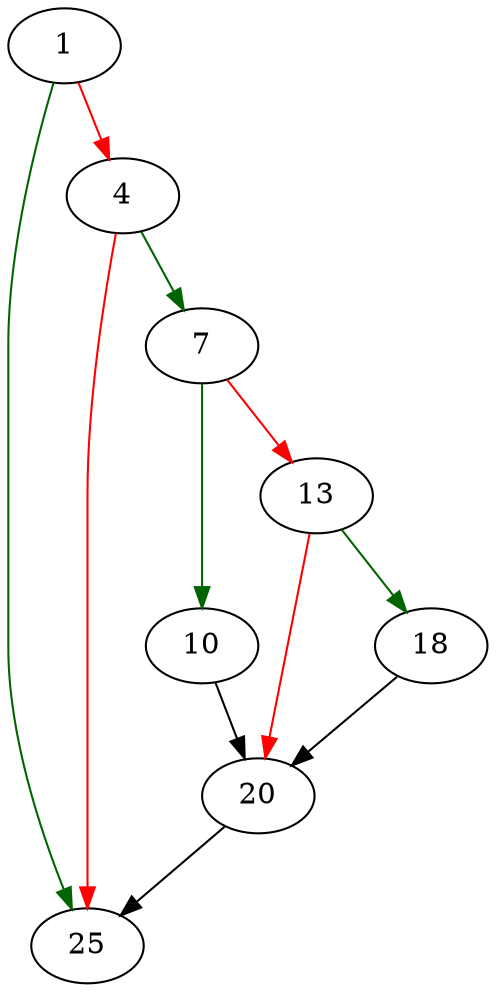 strict digraph "opendir_safer" {
	// Node definitions.
	1 [entry=true];
	25;
	4;
	7;
	10;
	13;
	20;
	18;

	// Edge definitions.
	1 -> 25 [
		color=darkgreen
		cond=true
	];
	1 -> 4 [
		color=red
		cond=false
	];
	4 -> 25 [
		color=red
		cond=false
	];
	4 -> 7 [
		color=darkgreen
		cond=true
	];
	7 -> 10 [
		color=darkgreen
		cond=true
	];
	7 -> 13 [
		color=red
		cond=false
	];
	10 -> 20;
	13 -> 20 [
		color=red
		cond=false
	];
	13 -> 18 [
		color=darkgreen
		cond=true
	];
	20 -> 25;
	18 -> 20;
}